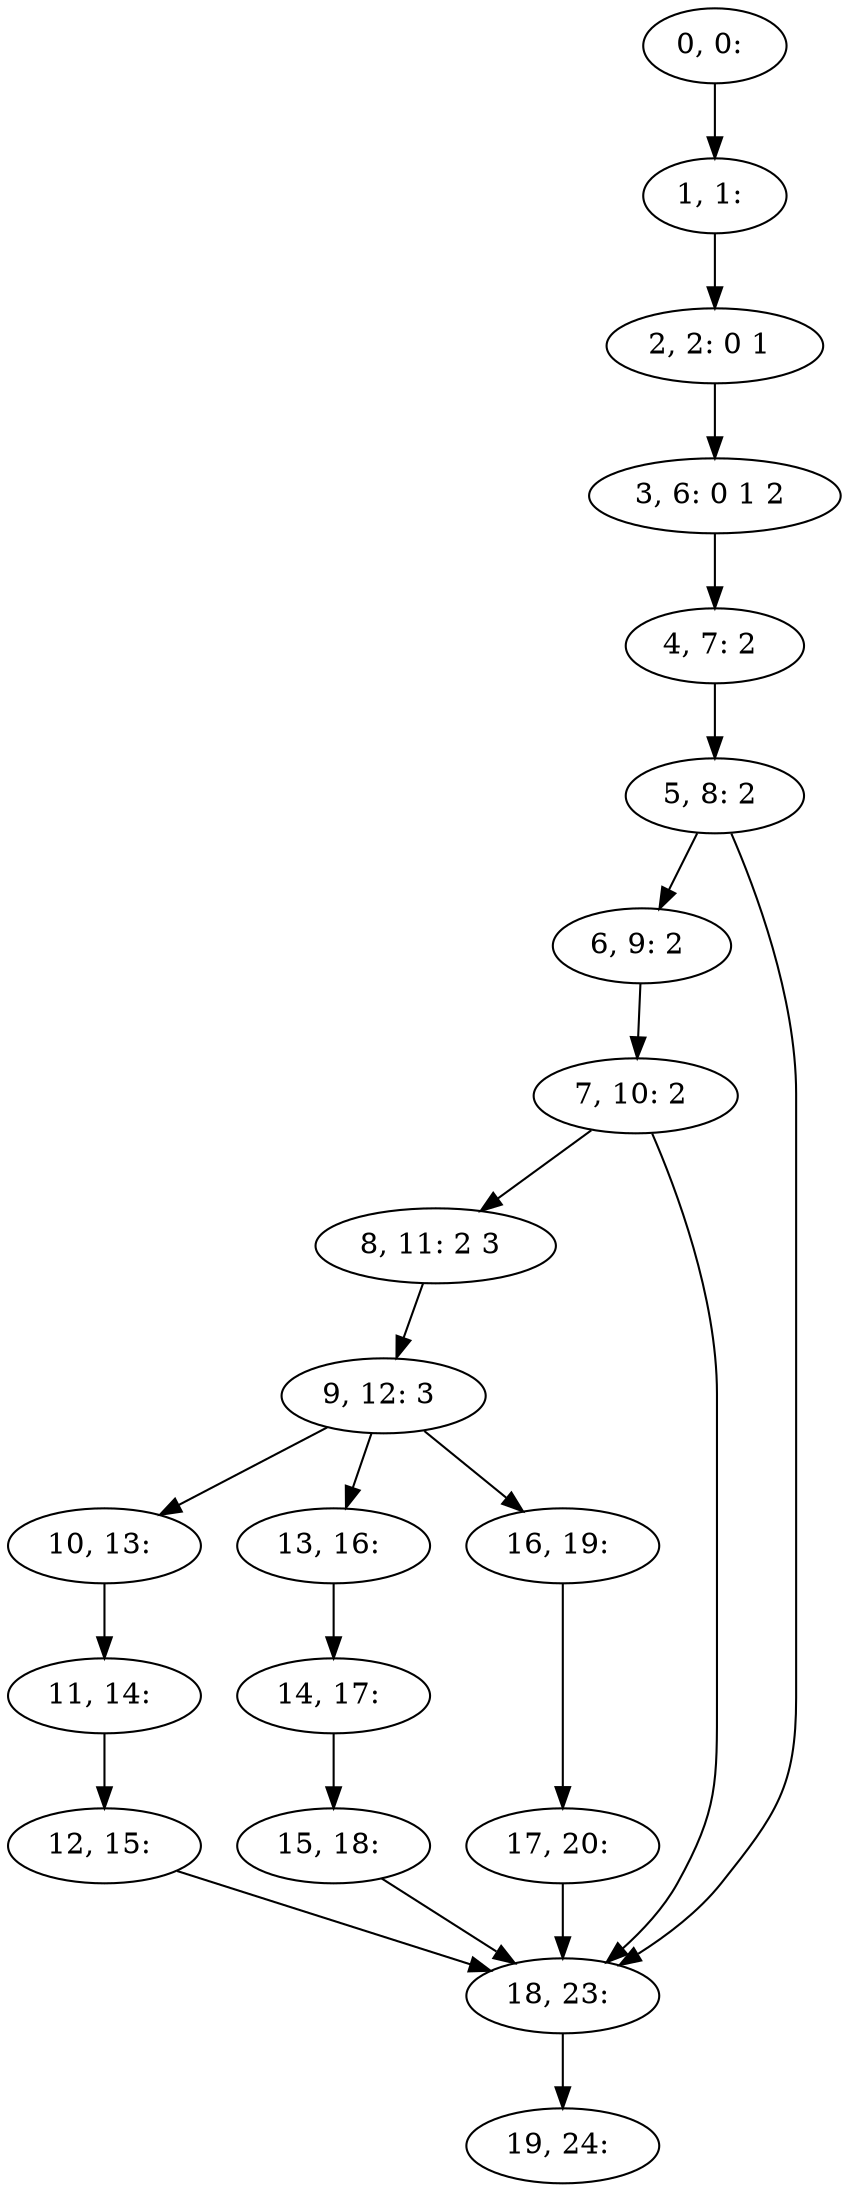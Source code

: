 digraph G {
0[label="0, 0: "];
1[label="1, 1: "];
2[label="2, 2: 0 1 "];
3[label="3, 6: 0 1 2 "];
4[label="4, 7: 2 "];
5[label="5, 8: 2 "];
6[label="6, 9: 2 "];
7[label="7, 10: 2 "];
8[label="8, 11: 2 3 "];
9[label="9, 12: 3 "];
10[label="10, 13: "];
11[label="11, 14: "];
12[label="12, 15: "];
13[label="13, 16: "];
14[label="14, 17: "];
15[label="15, 18: "];
16[label="16, 19: "];
17[label="17, 20: "];
18[label="18, 23: "];
19[label="19, 24: "];
0->1 ;
1->2 ;
2->3 ;
3->4 ;
4->5 ;
5->6 ;
5->18 ;
6->7 ;
7->8 ;
7->18 ;
8->9 ;
9->10 ;
9->13 ;
9->16 ;
10->11 ;
11->12 ;
12->18 ;
13->14 ;
14->15 ;
15->18 ;
16->17 ;
17->18 ;
18->19 ;
}
